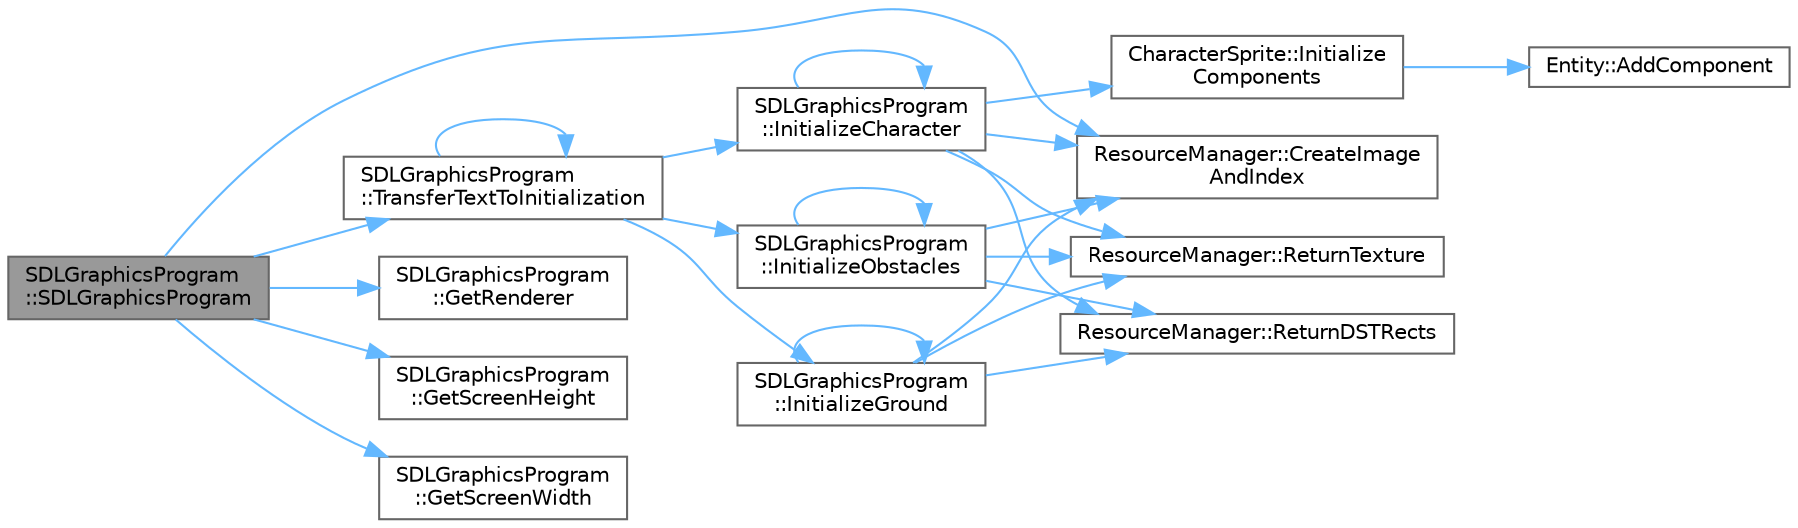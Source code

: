 digraph "SDLGraphicsProgram::SDLGraphicsProgram"
{
 // LATEX_PDF_SIZE
  bgcolor="transparent";
  edge [fontname=Helvetica,fontsize=10,labelfontname=Helvetica,labelfontsize=10];
  node [fontname=Helvetica,fontsize=10,shape=box,height=0.2,width=0.4];
  rankdir="LR";
  Node1 [id="Node000001",label="SDLGraphicsProgram\l::SDLGraphicsProgram",height=0.2,width=0.4,color="gray40", fillcolor="grey60", style="filled", fontcolor="black",tooltip="Constructor for SDLGraphicsProgram."];
  Node1 -> Node2 [id="edge24_Node000001_Node000002",color="steelblue1",style="solid",tooltip=" "];
  Node2 [id="Node000002",label="ResourceManager::CreateImage\lAndIndex",height=0.2,width=0.4,color="grey40", fillcolor="white", style="filled",URL="$class_resource_manager.html#ae89723abada6d5873893032a43be8dde",tooltip="Creates an image from a file and indexes it."];
  Node1 -> Node3 [id="edge25_Node000001_Node000003",color="steelblue1",style="solid",tooltip=" "];
  Node3 [id="Node000003",label="SDLGraphicsProgram\l::GetRenderer",height=0.2,width=0.4,color="grey40", fillcolor="white", style="filled",URL="$class_s_d_l_graphics_program.html#a8977b89f6e228871b01cedce197d5537",tooltip="Gets the SDL renderer."];
  Node1 -> Node4 [id="edge26_Node000001_Node000004",color="steelblue1",style="solid",tooltip=" "];
  Node4 [id="Node000004",label="SDLGraphicsProgram\l::GetScreenHeight",height=0.2,width=0.4,color="grey40", fillcolor="white", style="filled",URL="$class_s_d_l_graphics_program.html#a4e977fad84fe3f0a836f5c4140fd0d75",tooltip="Gets the screen height."];
  Node1 -> Node5 [id="edge27_Node000001_Node000005",color="steelblue1",style="solid",tooltip=" "];
  Node5 [id="Node000005",label="SDLGraphicsProgram\l::GetScreenWidth",height=0.2,width=0.4,color="grey40", fillcolor="white", style="filled",URL="$class_s_d_l_graphics_program.html#a2fda88b6c7cfa74dd9eb60ede67343ac",tooltip="Gets the screen width."];
  Node1 -> Node6 [id="edge28_Node000001_Node000006",color="steelblue1",style="solid",tooltip=" "];
  Node6 [id="Node000006",label="SDLGraphicsProgram\l::TransferTextToInitialization",height=0.2,width=0.4,color="grey40", fillcolor="white", style="filled",URL="$class_s_d_l_graphics_program.html#a1dd00cec7e43cf3d966e1b3ba90cc967",tooltip="Transfers text to initialization."];
  Node6 -> Node7 [id="edge29_Node000006_Node000007",color="steelblue1",style="solid",tooltip=" "];
  Node7 [id="Node000007",label="SDLGraphicsProgram\l::InitializeCharacter",height=0.2,width=0.4,color="grey40", fillcolor="white", style="filled",URL="$class_s_d_l_graphics_program.html#a37f3daea1e5db840b5e616380b5caf40",tooltip="Initializes characters with a list of images."];
  Node7 -> Node2 [id="edge30_Node000007_Node000002",color="steelblue1",style="solid",tooltip=" "];
  Node7 -> Node7 [id="edge31_Node000007_Node000007",color="steelblue1",style="solid",tooltip=" "];
  Node7 -> Node8 [id="edge32_Node000007_Node000008",color="steelblue1",style="solid",tooltip=" "];
  Node8 [id="Node000008",label="CharacterSprite::Initialize\lComponents",height=0.2,width=0.4,color="grey40", fillcolor="white", style="filled",URL="$struct_character_sprite.html#a3c19c947d1524372a39a4d41c09df224",tooltip="Initializes components for the character sprite entity."];
  Node8 -> Node9 [id="edge33_Node000008_Node000009",color="steelblue1",style="solid",tooltip=" "];
  Node9 [id="Node000009",label="Entity::AddComponent",height=0.2,width=0.4,color="grey40", fillcolor="white", style="filled",URL="$class_entity.html#a9fe3ed2aea0d62baa3482903da5c4a32",tooltip="Adds a component to the entity."];
  Node7 -> Node10 [id="edge34_Node000007_Node000010",color="steelblue1",style="solid",tooltip=" "];
  Node10 [id="Node000010",label="ResourceManager::ReturnDSTRects",height=0.2,width=0.4,color="grey40", fillcolor="white", style="filled",URL="$class_resource_manager.html#a597107cacc4bfa9f007c579174c9919c",tooltip="Returns the destination rectangle associated with the given index."];
  Node7 -> Node11 [id="edge35_Node000007_Node000011",color="steelblue1",style="solid",tooltip=" "];
  Node11 [id="Node000011",label="ResourceManager::ReturnTexture",height=0.2,width=0.4,color="grey40", fillcolor="white", style="filled",URL="$class_resource_manager.html#afdfb9369c21581bf449f936de5f78818",tooltip="Returns the SDL texture associated with the given index."];
  Node6 -> Node12 [id="edge36_Node000006_Node000012",color="steelblue1",style="solid",tooltip=" "];
  Node12 [id="Node000012",label="SDLGraphicsProgram\l::InitializeGround",height=0.2,width=0.4,color="grey40", fillcolor="white", style="filled",URL="$class_s_d_l_graphics_program.html#a8ff8b9d8e200159125070107c3b2b9db",tooltip="Initializes ground with a single image."];
  Node12 -> Node2 [id="edge37_Node000012_Node000002",color="steelblue1",style="solid",tooltip=" "];
  Node12 -> Node12 [id="edge38_Node000012_Node000012",color="steelblue1",style="solid",tooltip=" "];
  Node12 -> Node10 [id="edge39_Node000012_Node000010",color="steelblue1",style="solid",tooltip=" "];
  Node12 -> Node11 [id="edge40_Node000012_Node000011",color="steelblue1",style="solid",tooltip=" "];
  Node6 -> Node13 [id="edge41_Node000006_Node000013",color="steelblue1",style="solid",tooltip=" "];
  Node13 [id="Node000013",label="SDLGraphicsProgram\l::InitializeObstacles",height=0.2,width=0.4,color="grey40", fillcolor="white", style="filled",URL="$class_s_d_l_graphics_program.html#ac022d90eea4dd356fd1dca8803da8037",tooltip="Initializes obstacles with a single image."];
  Node13 -> Node2 [id="edge42_Node000013_Node000002",color="steelblue1",style="solid",tooltip=" "];
  Node13 -> Node13 [id="edge43_Node000013_Node000013",color="steelblue1",style="solid",tooltip=" "];
  Node13 -> Node10 [id="edge44_Node000013_Node000010",color="steelblue1",style="solid",tooltip=" "];
  Node13 -> Node11 [id="edge45_Node000013_Node000011",color="steelblue1",style="solid",tooltip=" "];
  Node6 -> Node6 [id="edge46_Node000006_Node000006",color="steelblue1",style="solid",tooltip=" "];
}
